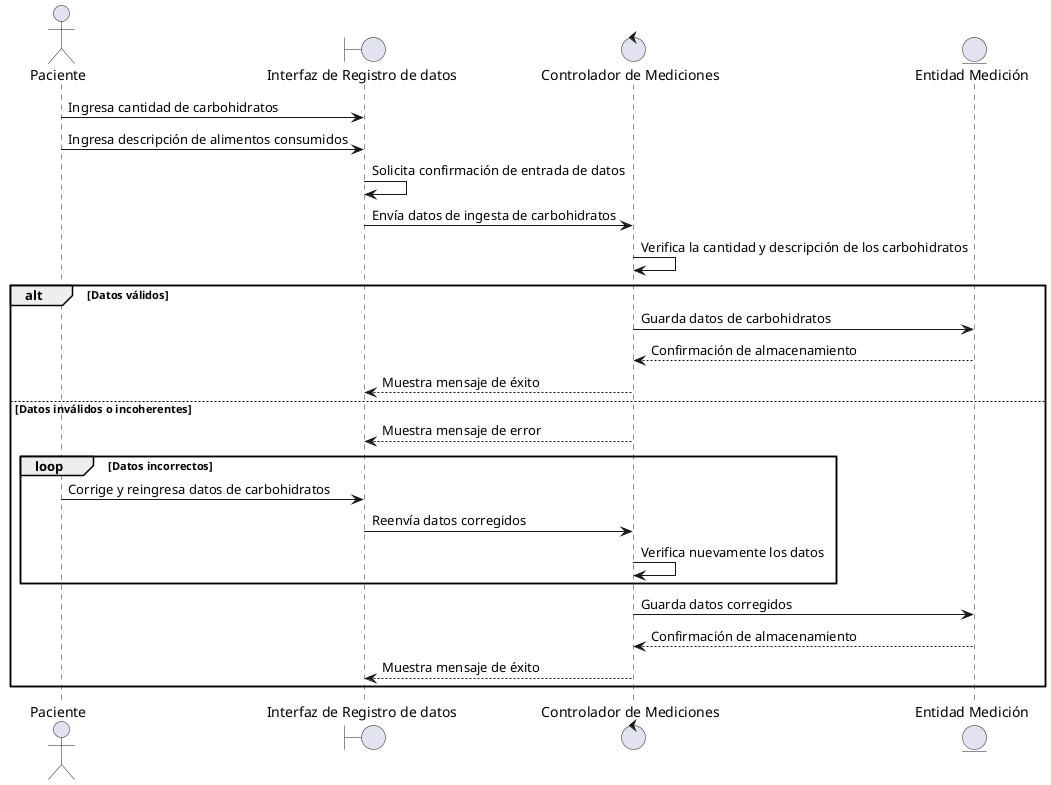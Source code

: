 @startuml
actor Paciente as p
boundary "Interfaz de Registro de datos" as fg
control "Controlador de Mediciones" as cg
entity "Entidad Medición" as rg

p -> fg : Ingresa cantidad de carbohidratos
p -> fg : Ingresa descripción de alimentos consumidos
fg -> fg : Solicita confirmación de entrada de datos
fg -> cg : Envía datos de ingesta de carbohidratos
cg -> cg : Verifica la cantidad y descripción de los carbohidratos

alt Datos válidos
    cg -> rg : Guarda datos de carbohidratos
    rg --> cg : Confirmación de almacenamiento
    cg --> fg : Muestra mensaje de éxito
else Datos inválidos o incoherentes
    cg --> fg : Muestra mensaje de error
    loop Datos incorrectos
        p -> fg : Corrige y reingresa datos de carbohidratos
        fg -> cg : Reenvía datos corregidos
        cg -> cg : Verifica nuevamente los datos
    end
    cg -> rg : Guarda datos corregidos
    rg --> cg : Confirmación de almacenamiento
    cg --> fg : Muestra mensaje de éxito
end
@enduml
